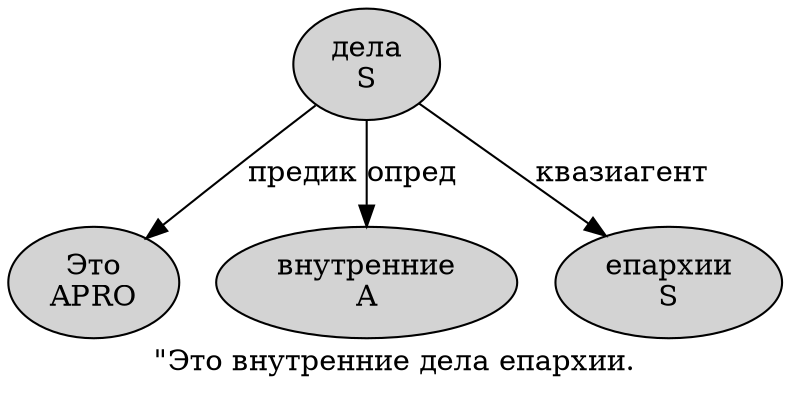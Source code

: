 digraph SENTENCE_1533 {
	graph [label="\"Это внутренние дела епархии."]
	node [style=filled]
		1 [label="Это
APRO" color="" fillcolor=lightgray penwidth=1 shape=ellipse]
		2 [label="внутренние
A" color="" fillcolor=lightgray penwidth=1 shape=ellipse]
		3 [label="дела
S" color="" fillcolor=lightgray penwidth=1 shape=ellipse]
		4 [label="епархии
S" color="" fillcolor=lightgray penwidth=1 shape=ellipse]
			3 -> 1 [label="предик"]
			3 -> 2 [label="опред"]
			3 -> 4 [label="квазиагент"]
}